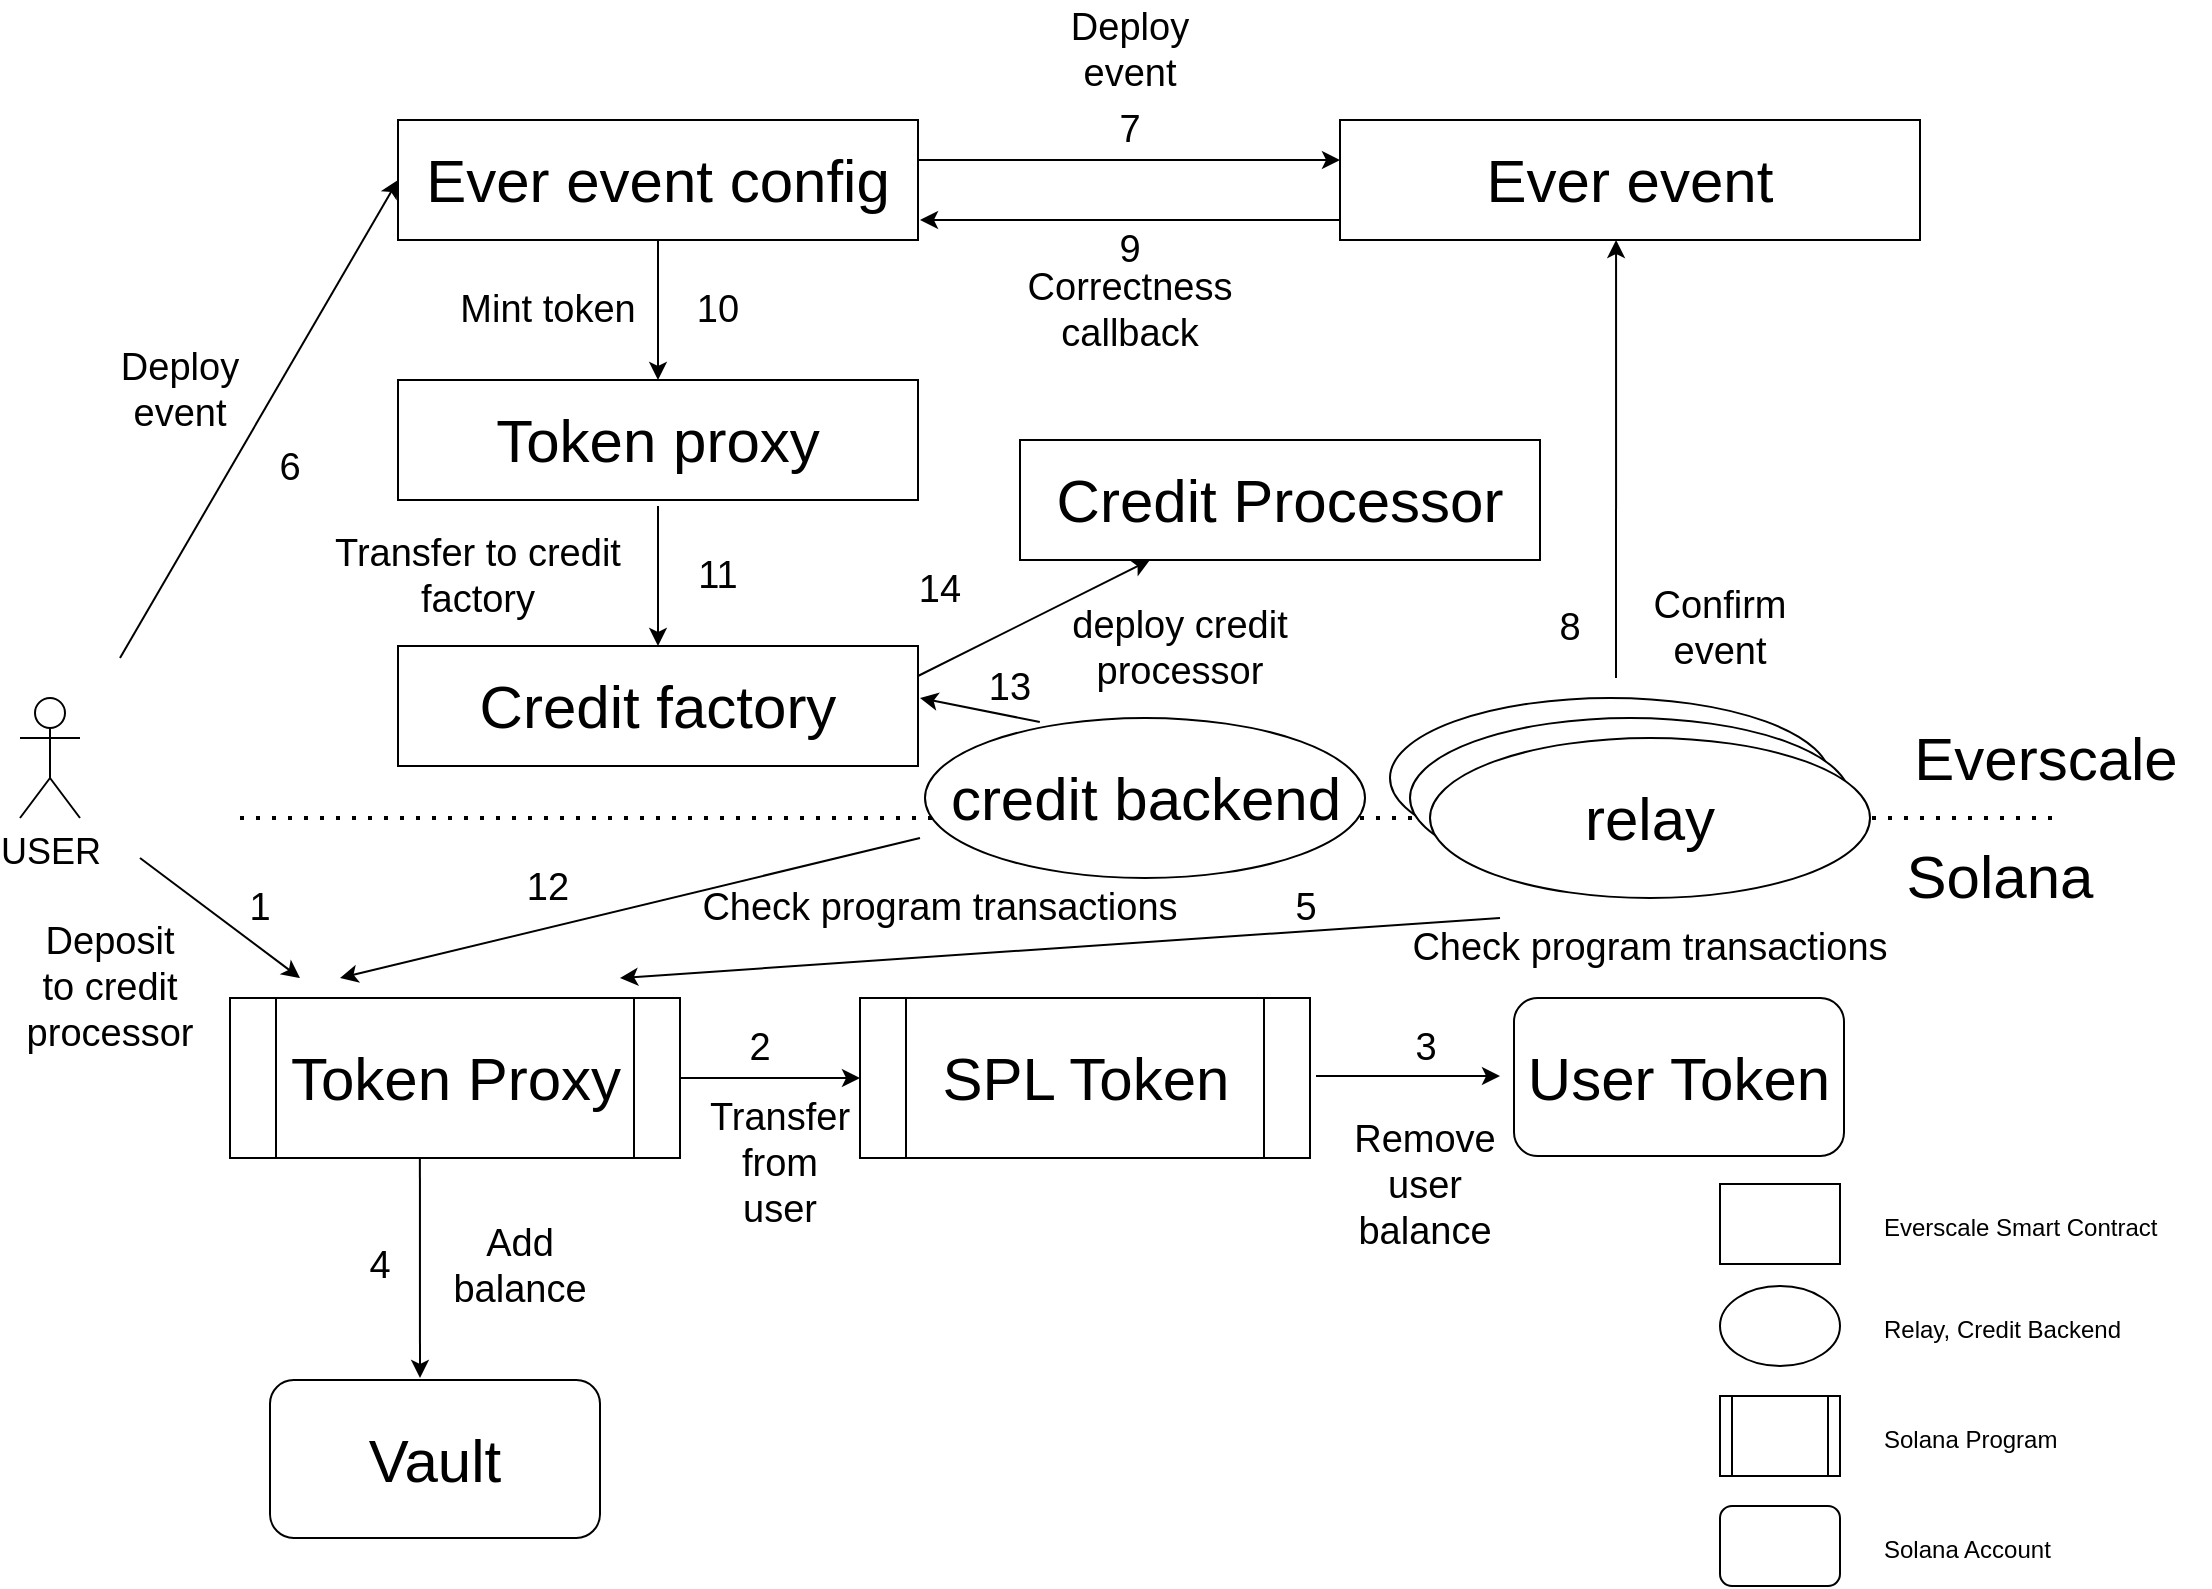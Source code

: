 <mxfile version="16.5.1" type="device"><diagram id="p4Zf-6ZJ4P1mr38LxFGu" name="Page-1"><mxGraphModel dx="1186" dy="1702" grid="1" gridSize="10" guides="1" tooltips="1" connect="1" arrows="1" fold="1" page="1" pageScale="1" pageWidth="1169" pageHeight="827" math="0" shadow="0"><root><mxCell id="0"/><mxCell id="1" parent="0"/><mxCell id="WYdLwcnOIROpI5cExHVf-13" value="" style="endArrow=none;dashed=1;html=1;dashPattern=1 3;strokeWidth=2;rounded=0;fontSize=30;" parent="1" edge="1"><mxGeometry width="50" height="50" relative="1" as="geometry"><mxPoint x="170" y="400" as="sourcePoint"/><mxPoint x="1080" y="400" as="targetPoint"/></mxGeometry></mxCell><mxCell id="WYdLwcnOIROpI5cExHVf-3" value="Ever event" style="rounded=0;whiteSpace=wrap;html=1;fontSize=30;" parent="1" vertex="1"><mxGeometry x="720" y="51" width="290" height="60" as="geometry"/></mxCell><mxCell id="WYdLwcnOIROpI5cExHVf-6" style="edgeStyle=orthogonalEdgeStyle;rounded=0;orthogonalLoop=1;jettySize=auto;html=1;fontSize=30;" parent="1" source="WYdLwcnOIROpI5cExHVf-4" edge="1"><mxGeometry relative="1" as="geometry"><Array as="points"><mxPoint x="720" y="71"/></Array><mxPoint x="720" y="71" as="targetPoint"/></mxGeometry></mxCell><mxCell id="WYdLwcnOIROpI5cExHVf-4" value="Ever event config" style="rounded=0;whiteSpace=wrap;html=1;fontSize=30;" parent="1" vertex="1"><mxGeometry x="249" y="51" width="260" height="60" as="geometry"/></mxCell><mxCell id="WYdLwcnOIROpI5cExHVf-7" value="relay" style="ellipse;whiteSpace=wrap;html=1;fontSize=30;" parent="1" vertex="1"><mxGeometry x="745" y="340" width="220" height="80" as="geometry"/></mxCell><mxCell id="WYdLwcnOIROpI5cExHVf-9" value="relay" style="ellipse;whiteSpace=wrap;html=1;fontSize=30;" parent="1" vertex="1"><mxGeometry x="755" y="350" width="220" height="80" as="geometry"/></mxCell><mxCell id="WYdLwcnOIROpI5cExHVf-14" value="Everscale" style="text;html=1;strokeColor=none;fillColor=none;align=center;verticalAlign=middle;whiteSpace=wrap;rounded=0;fontSize=30;" parent="1" vertex="1"><mxGeometry x="1042.5" y="355" width="60" height="30" as="geometry"/></mxCell><mxCell id="WYdLwcnOIROpI5cExHVf-15" value="Solana" style="text;html=1;strokeColor=none;fillColor=none;align=center;verticalAlign=middle;whiteSpace=wrap;rounded=0;fontSize=30;" parent="1" vertex="1"><mxGeometry x="1020" y="414" width="60" height="30" as="geometry"/></mxCell><mxCell id="vuxdvW1vK3dcR10_QWRU-1" value="&lt;font style=&quot;font-size: 18px&quot;&gt;USER&lt;/font&gt;" style="shape=umlActor;verticalLabelPosition=bottom;verticalAlign=top;html=1;outlineConnect=0;" parent="1" vertex="1"><mxGeometry x="60" y="340" width="30" height="60" as="geometry"/></mxCell><mxCell id="vuxdvW1vK3dcR10_QWRU-3" value="" style="endArrow=classic;html=1;rounded=0;entryX=0;entryY=0.5;entryDx=0;entryDy=0;" parent="1" target="WYdLwcnOIROpI5cExHVf-4" edge="1"><mxGeometry width="50" height="50" relative="1" as="geometry"><mxPoint x="110" y="320" as="sourcePoint"/><mxPoint x="140" y="160" as="targetPoint"/></mxGeometry></mxCell><mxCell id="vuxdvW1vK3dcR10_QWRU-5" value="&lt;font style=&quot;font-size: 19px&quot;&gt;Deploy event&lt;/font&gt;" style="text;html=1;strokeColor=none;fillColor=none;align=center;verticalAlign=middle;whiteSpace=wrap;rounded=0;" parent="1" vertex="1"><mxGeometry x="95" y="161" width="90" height="50" as="geometry"/></mxCell><mxCell id="vuxdvW1vK3dcR10_QWRU-6" value="&lt;font style=&quot;font-size: 19px&quot;&gt;Deploy event&lt;/font&gt;" style="text;html=1;strokeColor=none;fillColor=none;align=center;verticalAlign=middle;whiteSpace=wrap;rounded=0;" parent="1" vertex="1"><mxGeometry x="570" y="-9" width="90" height="50" as="geometry"/></mxCell><mxCell id="vuxdvW1vK3dcR10_QWRU-10" value="" style="endArrow=classic;html=1;rounded=0;fontSize=19;" parent="1" edge="1"><mxGeometry width="50" height="50" relative="1" as="geometry"><mxPoint x="800" y="450" as="sourcePoint"/><mxPoint x="360" y="480" as="targetPoint"/></mxGeometry></mxCell><mxCell id="vuxdvW1vK3dcR10_QWRU-13" value="&lt;font style=&quot;font-size: 30px&quot;&gt;Token Proxy&lt;/font&gt;" style="shape=process;whiteSpace=wrap;html=1;backgroundOutline=1;" parent="1" vertex="1"><mxGeometry x="165" y="490" width="225" height="80" as="geometry"/></mxCell><mxCell id="vuxdvW1vK3dcR10_QWRU-14" value="" style="endArrow=classic;html=1;rounded=0;" parent="1" edge="1"><mxGeometry width="50" height="50" relative="1" as="geometry"><mxPoint x="120" y="420" as="sourcePoint"/><mxPoint x="200" y="480" as="targetPoint"/></mxGeometry></mxCell><mxCell id="vuxdvW1vK3dcR10_QWRU-15" value="&lt;span style=&quot;font-size: 19px&quot;&gt;Deposit to credit processor&lt;/span&gt;" style="text;html=1;strokeColor=none;fillColor=none;align=center;verticalAlign=middle;whiteSpace=wrap;rounded=0;" parent="1" vertex="1"><mxGeometry x="70" y="470" width="70" height="30" as="geometry"/></mxCell><mxCell id="vuxdvW1vK3dcR10_QWRU-19" value="" style="endArrow=classic;html=1;rounded=0;fontSize=30;exitX=0.422;exitY=1;exitDx=0;exitDy=0;exitPerimeter=0;" parent="1" source="vuxdvW1vK3dcR10_QWRU-13" edge="1"><mxGeometry width="50" height="50" relative="1" as="geometry"><mxPoint x="420" y="560" as="sourcePoint"/><mxPoint x="260" y="680" as="targetPoint"/></mxGeometry></mxCell><mxCell id="vuxdvW1vK3dcR10_QWRU-20" value="&lt;span style=&quot;font-size: 19px&quot;&gt;Add balance&lt;/span&gt;" style="text;html=1;strokeColor=none;fillColor=none;align=center;verticalAlign=middle;whiteSpace=wrap;rounded=0;" parent="1" vertex="1"><mxGeometry x="280" y="609" width="60" height="30" as="geometry"/></mxCell><mxCell id="vuxdvW1vK3dcR10_QWRU-22" value="&lt;font style=&quot;font-size: 30px&quot;&gt;SPL Token&lt;/font&gt;" style="shape=process;whiteSpace=wrap;html=1;backgroundOutline=1;" parent="1" vertex="1"><mxGeometry x="480" y="490" width="225" height="80" as="geometry"/></mxCell><mxCell id="vuxdvW1vK3dcR10_QWRU-23" value="" style="endArrow=classic;html=1;rounded=0;fontSize=30;exitX=1;exitY=0.5;exitDx=0;exitDy=0;entryX=0;entryY=0.5;entryDx=0;entryDy=0;" parent="1" source="vuxdvW1vK3dcR10_QWRU-13" target="vuxdvW1vK3dcR10_QWRU-22" edge="1"><mxGeometry width="50" height="50" relative="1" as="geometry"><mxPoint x="350" y="460" as="sourcePoint"/><mxPoint x="400" y="410" as="targetPoint"/></mxGeometry></mxCell><mxCell id="vuxdvW1vK3dcR10_QWRU-24" value="&lt;span style=&quot;font-size: 19px&quot;&gt;Transfer from user&lt;/span&gt;" style="text;html=1;strokeColor=none;fillColor=none;align=center;verticalAlign=middle;whiteSpace=wrap;rounded=0;" parent="1" vertex="1"><mxGeometry x="410" y="558" width="60" height="30" as="geometry"/></mxCell><mxCell id="uMEobL1TQAdT_6BJeaEN-2" value="&lt;font style=&quot;font-size: 19px&quot;&gt;Check program transactions&lt;/font&gt;" style="text;html=1;strokeColor=none;fillColor=none;align=center;verticalAlign=middle;whiteSpace=wrap;rounded=0;" parent="1" vertex="1"><mxGeometry x="750" y="440" width="250" height="50" as="geometry"/></mxCell><mxCell id="uMEobL1TQAdT_6BJeaEN-3" value="&lt;span style=&quot;font-size: 19px&quot;&gt;Confirm event&lt;/span&gt;" style="text;html=1;strokeColor=none;fillColor=none;align=center;verticalAlign=middle;whiteSpace=wrap;rounded=0;" parent="1" vertex="1"><mxGeometry x="865" y="280" width="90" height="50" as="geometry"/></mxCell><mxCell id="uMEobL1TQAdT_6BJeaEN-4" value="" style="endArrow=classic;html=1;rounded=0;entryX=0.476;entryY=1;entryDx=0;entryDy=0;entryPerimeter=0;" parent="1" target="WYdLwcnOIROpI5cExHVf-3" edge="1"><mxGeometry width="50" height="50" relative="1" as="geometry"><mxPoint x="858" y="330" as="sourcePoint"/><mxPoint x="870" y="200" as="targetPoint"/></mxGeometry></mxCell><mxCell id="uMEobL1TQAdT_6BJeaEN-5" value="&lt;font style=&quot;font-size: 19px&quot;&gt;Correctness callback&lt;/font&gt;" style="text;html=1;strokeColor=none;fillColor=none;align=center;verticalAlign=middle;whiteSpace=wrap;rounded=0;" parent="1" vertex="1"><mxGeometry x="570" y="121" width="90" height="50" as="geometry"/></mxCell><mxCell id="uMEobL1TQAdT_6BJeaEN-6" value="Token proxy" style="rounded=0;whiteSpace=wrap;html=1;fontSize=30;" parent="1" vertex="1"><mxGeometry x="249" y="181" width="260" height="60" as="geometry"/></mxCell><mxCell id="uMEobL1TQAdT_6BJeaEN-7" value="" style="endArrow=classic;html=1;rounded=0;entryX=0.5;entryY=0;entryDx=0;entryDy=0;" parent="1" target="uMEobL1TQAdT_6BJeaEN-6" edge="1"><mxGeometry width="50" height="50" relative="1" as="geometry"><mxPoint x="379" y="111" as="sourcePoint"/><mxPoint x="399" y="121" as="targetPoint"/></mxGeometry></mxCell><mxCell id="uMEobL1TQAdT_6BJeaEN-8" value="&lt;span style=&quot;font-size: 19px&quot;&gt;Mint t&lt;/span&gt;&lt;span style=&quot;font-size: 19px&quot;&gt;oken&lt;/span&gt;" style="text;html=1;strokeColor=none;fillColor=none;align=center;verticalAlign=middle;whiteSpace=wrap;rounded=0;" parent="1" vertex="1"><mxGeometry x="279" y="121" width="90" height="50" as="geometry"/></mxCell><mxCell id="KUY0WcME0Ip6nUAG9aOi-13" value="" style="rounded=0;whiteSpace=wrap;html=1;fontSize=18;strokeWidth=1;" parent="1" vertex="1"><mxGeometry x="910" y="583" width="60" height="40" as="geometry"/></mxCell><mxCell id="KUY0WcME0Ip6nUAG9aOi-14" value="" style="rounded=1;whiteSpace=wrap;html=1;fontSize=18;strokeWidth=1;" parent="1" vertex="1"><mxGeometry x="910" y="744" width="60" height="40" as="geometry"/></mxCell><mxCell id="KUY0WcME0Ip6nUAG9aOi-15" value="" style="ellipse;whiteSpace=wrap;html=1;fontSize=18;strokeWidth=1;" parent="1" vertex="1"><mxGeometry x="910" y="634" width="60" height="40" as="geometry"/></mxCell><mxCell id="KUY0WcME0Ip6nUAG9aOi-16" value="" style="shape=process;whiteSpace=wrap;html=1;backgroundOutline=1;fontSize=18;strokeWidth=1;" parent="1" vertex="1"><mxGeometry x="910" y="689" width="60" height="40" as="geometry"/></mxCell><mxCell id="KUY0WcME0Ip6nUAG9aOi-17" value="&lt;font style=&quot;font-size: 12px&quot;&gt;Everscale Smart Contract&lt;/font&gt;" style="text;html=1;strokeColor=none;fillColor=none;align=left;verticalAlign=middle;whiteSpace=wrap;rounded=0;fontSize=18;" parent="1" vertex="1"><mxGeometry x="990" y="588" width="165" height="30" as="geometry"/></mxCell><mxCell id="KUY0WcME0Ip6nUAG9aOi-18" value="&lt;font style=&quot;font-size: 12px&quot;&gt;Relay, Credit Backend&lt;/font&gt;" style="text;html=1;strokeColor=none;fillColor=none;align=left;verticalAlign=middle;whiteSpace=wrap;rounded=0;fontSize=18;" parent="1" vertex="1"><mxGeometry x="990" y="639" width="165" height="30" as="geometry"/></mxCell><mxCell id="KUY0WcME0Ip6nUAG9aOi-19" value="&lt;font style=&quot;font-size: 12px&quot;&gt;Solana Program&lt;/font&gt;" style="text;html=1;strokeColor=none;fillColor=none;align=left;verticalAlign=middle;whiteSpace=wrap;rounded=0;fontSize=18;" parent="1" vertex="1"><mxGeometry x="990" y="694" width="165" height="30" as="geometry"/></mxCell><mxCell id="KUY0WcME0Ip6nUAG9aOi-20" value="&lt;font style=&quot;font-size: 12px&quot;&gt;Solana Account&lt;/font&gt;" style="text;html=1;strokeColor=none;fillColor=none;align=left;verticalAlign=middle;whiteSpace=wrap;rounded=0;fontSize=18;" parent="1" vertex="1"><mxGeometry x="990" y="749" width="165" height="30" as="geometry"/></mxCell><mxCell id="KUY0WcME0Ip6nUAG9aOi-21" value="&lt;font style=&quot;font-size: 30px&quot;&gt;User Token&lt;/font&gt;" style="rounded=1;whiteSpace=wrap;html=1;fontSize=18;strokeWidth=1;" parent="1" vertex="1"><mxGeometry x="807" y="490" width="165" height="79" as="geometry"/></mxCell><mxCell id="KUY0WcME0Ip6nUAG9aOi-22" value="" style="endArrow=classic;html=1;rounded=0;fontSize=30;exitX=1;exitY=0.5;exitDx=0;exitDy=0;" parent="1" edge="1"><mxGeometry width="50" height="50" relative="1" as="geometry"><mxPoint x="708" y="529" as="sourcePoint"/><mxPoint x="800" y="529" as="targetPoint"/></mxGeometry></mxCell><mxCell id="KUY0WcME0Ip6nUAG9aOi-23" value="&lt;span style=&quot;font-size: 19px&quot;&gt;Remove user balance&lt;/span&gt;" style="text;html=1;strokeColor=none;fillColor=none;align=center;verticalAlign=middle;whiteSpace=wrap;rounded=0;" parent="1" vertex="1"><mxGeometry x="718" y="569" width="89" height="30" as="geometry"/></mxCell><mxCell id="KUY0WcME0Ip6nUAG9aOi-24" value="&lt;span style=&quot;font-size: 19px&quot;&gt;3&lt;/span&gt;" style="text;html=1;strokeColor=none;fillColor=none;align=center;verticalAlign=middle;whiteSpace=wrap;rounded=0;" parent="1" vertex="1"><mxGeometry x="732.5" y="500" width="60" height="30" as="geometry"/></mxCell><mxCell id="9G1yeMx3lUQqM_4kELSJ-1" value="&lt;font style=&quot;font-size: 30px&quot;&gt;Vault&lt;/font&gt;" style="rounded=1;whiteSpace=wrap;html=1;fontSize=18;strokeWidth=1;" parent="1" vertex="1"><mxGeometry x="185" y="681" width="165" height="79" as="geometry"/></mxCell><mxCell id="WYdLwcnOIROpI5cExHVf-10" value="relay" style="ellipse;whiteSpace=wrap;html=1;fontSize=30;" parent="1" vertex="1"><mxGeometry x="765" y="360" width="220" height="80" as="geometry"/></mxCell><mxCell id="9G1yeMx3lUQqM_4kELSJ-2" value="&lt;span style=&quot;font-size: 19px&quot;&gt;1&lt;/span&gt;" style="text;html=1;strokeColor=none;fillColor=none;align=center;verticalAlign=middle;whiteSpace=wrap;rounded=0;" parent="1" vertex="1"><mxGeometry x="150" y="430" width="60" height="30" as="geometry"/></mxCell><mxCell id="9G1yeMx3lUQqM_4kELSJ-4" value="&lt;span style=&quot;font-size: 19px&quot;&gt;2&lt;/span&gt;" style="text;html=1;strokeColor=none;fillColor=none;align=center;verticalAlign=middle;whiteSpace=wrap;rounded=0;" parent="1" vertex="1"><mxGeometry x="400" y="500" width="60" height="30" as="geometry"/></mxCell><mxCell id="9G1yeMx3lUQqM_4kELSJ-5" value="&lt;span style=&quot;font-size: 19px&quot;&gt;4&lt;/span&gt;" style="text;html=1;strokeColor=none;fillColor=none;align=center;verticalAlign=middle;whiteSpace=wrap;rounded=0;" parent="1" vertex="1"><mxGeometry x="210" y="609" width="60" height="30" as="geometry"/></mxCell><mxCell id="9G1yeMx3lUQqM_4kELSJ-6" value="&lt;span style=&quot;font-size: 19px&quot;&gt;5&lt;/span&gt;" style="text;html=1;strokeColor=none;fillColor=none;align=center;verticalAlign=middle;whiteSpace=wrap;rounded=0;" parent="1" vertex="1"><mxGeometry x="672.5" y="430" width="60" height="30" as="geometry"/></mxCell><mxCell id="9G1yeMx3lUQqM_4kELSJ-7" value="&lt;span style=&quot;font-size: 19px&quot;&gt;6&lt;/span&gt;" style="text;html=1;strokeColor=none;fillColor=none;align=center;verticalAlign=middle;whiteSpace=wrap;rounded=0;" parent="1" vertex="1"><mxGeometry x="165" y="210" width="60" height="30" as="geometry"/></mxCell><mxCell id="9G1yeMx3lUQqM_4kELSJ-8" value="&lt;span style=&quot;font-size: 19px&quot;&gt;7&lt;/span&gt;" style="text;html=1;strokeColor=none;fillColor=none;align=center;verticalAlign=middle;whiteSpace=wrap;rounded=0;" parent="1" vertex="1"><mxGeometry x="584.5" y="41" width="60" height="30" as="geometry"/></mxCell><mxCell id="9G1yeMx3lUQqM_4kELSJ-9" value="&lt;span style=&quot;font-size: 19px&quot;&gt;8&lt;/span&gt;" style="text;html=1;strokeColor=none;fillColor=none;align=center;verticalAlign=middle;whiteSpace=wrap;rounded=0;" parent="1" vertex="1"><mxGeometry x="805" y="290" width="60" height="30" as="geometry"/></mxCell><mxCell id="9G1yeMx3lUQqM_4kELSJ-10" value="&lt;span style=&quot;font-size: 19px&quot;&gt;9&lt;/span&gt;" style="text;html=1;strokeColor=none;fillColor=none;align=center;verticalAlign=middle;whiteSpace=wrap;rounded=0;" parent="1" vertex="1"><mxGeometry x="585" y="101" width="60" height="30" as="geometry"/></mxCell><mxCell id="9G1yeMx3lUQqM_4kELSJ-11" value="&lt;span style=&quot;font-size: 19px&quot;&gt;10&lt;/span&gt;" style="text;html=1;strokeColor=none;fillColor=none;align=center;verticalAlign=middle;whiteSpace=wrap;rounded=0;" parent="1" vertex="1"><mxGeometry x="379" y="131" width="60" height="30" as="geometry"/></mxCell><mxCell id="jcrDmGhZ8qds9keb65hl-2" style="edgeStyle=orthogonalEdgeStyle;rounded=0;orthogonalLoop=1;jettySize=auto;html=1;fontSize=30;" parent="1" edge="1"><mxGeometry relative="1" as="geometry"><Array as="points"><mxPoint x="720" y="101"/><mxPoint x="640" y="101"/></Array><mxPoint x="720" y="101" as="sourcePoint"/><mxPoint x="510" y="101" as="targetPoint"/></mxGeometry></mxCell><mxCell id="fLNJP2seQZLDrJExgIqL-1" value="Credit factory" style="rounded=0;whiteSpace=wrap;html=1;fontSize=30;" vertex="1" parent="1"><mxGeometry x="249" y="314" width="260" height="60" as="geometry"/></mxCell><mxCell id="fLNJP2seQZLDrJExgIqL-2" value="" style="endArrow=classic;html=1;rounded=0;entryX=0.5;entryY=0;entryDx=0;entryDy=0;" edge="1" parent="1" target="fLNJP2seQZLDrJExgIqL-1"><mxGeometry width="50" height="50" relative="1" as="geometry"><mxPoint x="379" y="244" as="sourcePoint"/><mxPoint x="399" y="254" as="targetPoint"/></mxGeometry></mxCell><mxCell id="fLNJP2seQZLDrJExgIqL-3" value="&lt;span style=&quot;font-size: 19px&quot;&gt;Transfer to credit factory&lt;/span&gt;" style="text;html=1;strokeColor=none;fillColor=none;align=center;verticalAlign=middle;whiteSpace=wrap;rounded=0;" vertex="1" parent="1"><mxGeometry x="209" y="254" width="160" height="50" as="geometry"/></mxCell><mxCell id="fLNJP2seQZLDrJExgIqL-4" value="&lt;span style=&quot;font-size: 19px&quot;&gt;11&lt;/span&gt;" style="text;html=1;strokeColor=none;fillColor=none;align=center;verticalAlign=middle;whiteSpace=wrap;rounded=0;" vertex="1" parent="1"><mxGeometry x="379" y="264" width="60" height="30" as="geometry"/></mxCell><mxCell id="fLNJP2seQZLDrJExgIqL-5" value="credit backend" style="ellipse;whiteSpace=wrap;html=1;fontSize=30;" vertex="1" parent="1"><mxGeometry x="512.5" y="350" width="220" height="80" as="geometry"/></mxCell><mxCell id="fLNJP2seQZLDrJExgIqL-6" value="Credit Processor" style="rounded=0;whiteSpace=wrap;html=1;fontSize=30;" vertex="1" parent="1"><mxGeometry x="560" y="211" width="260" height="60" as="geometry"/></mxCell><mxCell id="fLNJP2seQZLDrJExgIqL-7" value="" style="endArrow=classic;html=1;rounded=0;entryX=0.25;entryY=1;entryDx=0;entryDy=0;exitX=1;exitY=0.25;exitDx=0;exitDy=0;" edge="1" parent="1" source="fLNJP2seQZLDrJExgIqL-1" target="fLNJP2seQZLDrJExgIqL-6"><mxGeometry width="50" height="50" relative="1" as="geometry"><mxPoint x="640" y="280" as="sourcePoint"/><mxPoint x="640" y="350" as="targetPoint"/></mxGeometry></mxCell><mxCell id="fLNJP2seQZLDrJExgIqL-8" value="&lt;span style=&quot;font-size: 19px&quot;&gt;deploy credit processor&lt;/span&gt;" style="text;html=1;strokeColor=none;fillColor=none;align=center;verticalAlign=middle;whiteSpace=wrap;rounded=0;" vertex="1" parent="1"><mxGeometry x="560" y="290" width="160" height="50" as="geometry"/></mxCell><mxCell id="fLNJP2seQZLDrJExgIqL-9" value="&lt;span style=&quot;font-size: 19px&quot;&gt;14&lt;/span&gt;" style="text;html=1;strokeColor=none;fillColor=none;align=center;verticalAlign=middle;whiteSpace=wrap;rounded=0;" vertex="1" parent="1"><mxGeometry x="490" y="271" width="60" height="30" as="geometry"/></mxCell><mxCell id="fLNJP2seQZLDrJExgIqL-10" value="" style="endArrow=classic;html=1;rounded=0;fontSize=19;" edge="1" parent="1"><mxGeometry width="50" height="50" relative="1" as="geometry"><mxPoint x="510" y="410" as="sourcePoint"/><mxPoint x="220" y="480" as="targetPoint"/></mxGeometry></mxCell><mxCell id="fLNJP2seQZLDrJExgIqL-11" value="&lt;font style=&quot;font-size: 19px&quot;&gt;Check program transactions&lt;/font&gt;" style="text;html=1;strokeColor=none;fillColor=none;align=center;verticalAlign=middle;whiteSpace=wrap;rounded=0;" vertex="1" parent="1"><mxGeometry x="395" y="420" width="250" height="50" as="geometry"/></mxCell><mxCell id="fLNJP2seQZLDrJExgIqL-12" value="&lt;span style=&quot;font-size: 19px&quot;&gt;12&lt;/span&gt;" style="text;html=1;strokeColor=none;fillColor=none;align=center;verticalAlign=middle;whiteSpace=wrap;rounded=0;" vertex="1" parent="1"><mxGeometry x="294" y="420" width="60" height="30" as="geometry"/></mxCell><mxCell id="fLNJP2seQZLDrJExgIqL-13" value="" style="endArrow=classic;html=1;rounded=0;exitX=0.261;exitY=0.025;exitDx=0;exitDy=0;exitPerimeter=0;" edge="1" parent="1" source="fLNJP2seQZLDrJExgIqL-5"><mxGeometry width="50" height="50" relative="1" as="geometry"><mxPoint x="130" y="430" as="sourcePoint"/><mxPoint x="510" y="340" as="targetPoint"/></mxGeometry></mxCell><mxCell id="fLNJP2seQZLDrJExgIqL-14" value="&lt;span style=&quot;font-size: 19px&quot;&gt;13&lt;/span&gt;" style="text;html=1;strokeColor=none;fillColor=none;align=center;verticalAlign=middle;whiteSpace=wrap;rounded=0;" vertex="1" parent="1"><mxGeometry x="525" y="320" width="60" height="30" as="geometry"/></mxCell></root></mxGraphModel></diagram></mxfile>